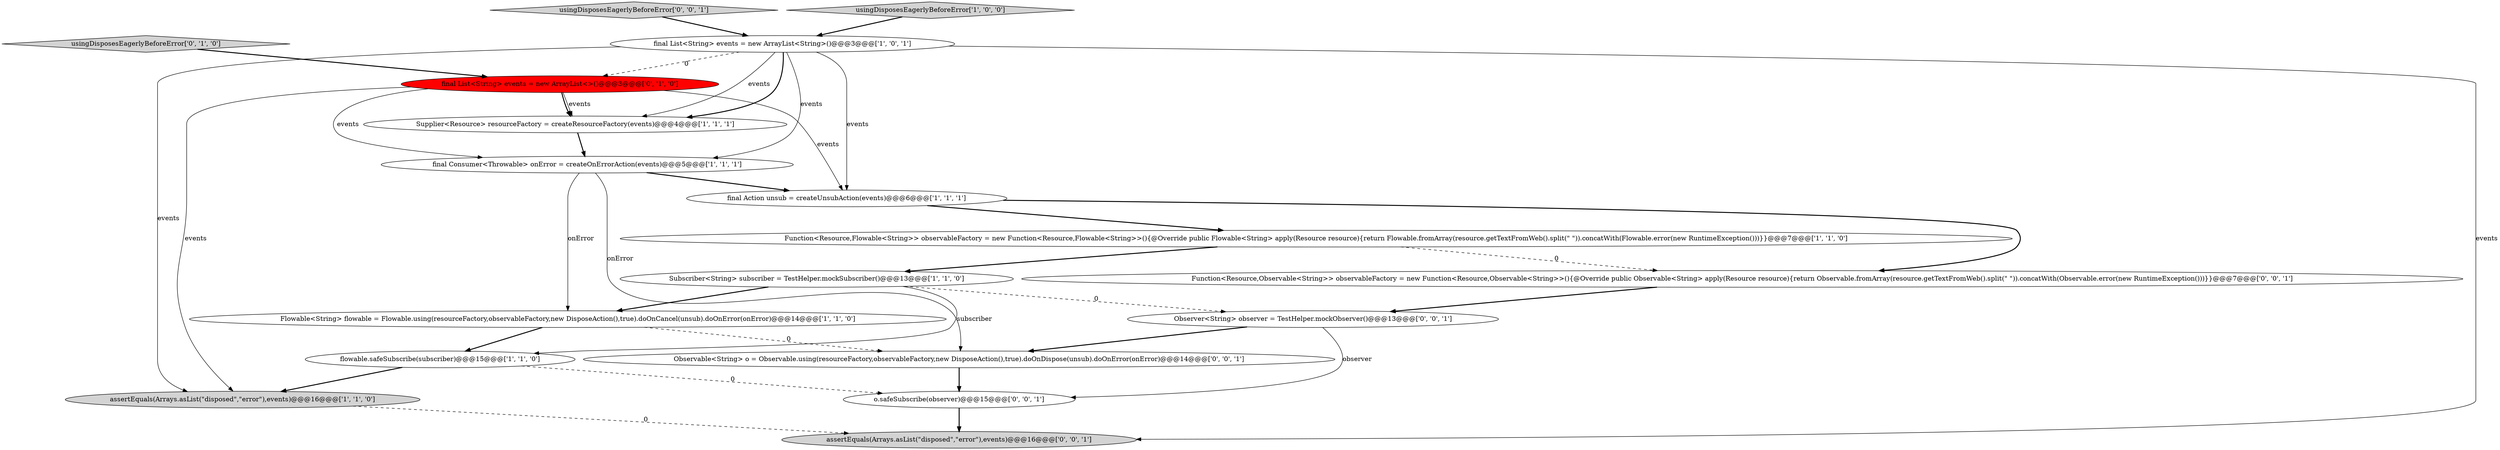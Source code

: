 digraph {
1 [style = filled, label = "Supplier<Resource> resourceFactory = createResourceFactory(events)@@@4@@@['1', '1', '1']", fillcolor = white, shape = ellipse image = "AAA0AAABBB1BBB"];
3 [style = filled, label = "Subscriber<String> subscriber = TestHelper.mockSubscriber()@@@13@@@['1', '1', '0']", fillcolor = white, shape = ellipse image = "AAA0AAABBB1BBB"];
4 [style = filled, label = "assertEquals(Arrays.asList(\"disposed\",\"error\"),events)@@@16@@@['1', '1', '0']", fillcolor = lightgray, shape = ellipse image = "AAA0AAABBB1BBB"];
7 [style = filled, label = "Function<Resource,Flowable<String>> observableFactory = new Function<Resource,Flowable<String>>(){@Override public Flowable<String> apply(Resource resource){return Flowable.fromArray(resource.getTextFromWeb().split(\" \")).concatWith(Flowable.error(new RuntimeException()))}}@@@7@@@['1', '1', '0']", fillcolor = white, shape = ellipse image = "AAA0AAABBB1BBB"];
2 [style = filled, label = "final Action unsub = createUnsubAction(events)@@@6@@@['1', '1', '1']", fillcolor = white, shape = ellipse image = "AAA0AAABBB1BBB"];
8 [style = filled, label = "Flowable<String> flowable = Flowable.using(resourceFactory,observableFactory,new DisposeAction(),true).doOnCancel(unsub).doOnError(onError)@@@14@@@['1', '1', '0']", fillcolor = white, shape = ellipse image = "AAA0AAABBB1BBB"];
9 [style = filled, label = "flowable.safeSubscribe(subscriber)@@@15@@@['1', '1', '0']", fillcolor = white, shape = ellipse image = "AAA0AAABBB1BBB"];
0 [style = filled, label = "final List<String> events = new ArrayList<String>()@@@3@@@['1', '0', '1']", fillcolor = white, shape = ellipse image = "AAA0AAABBB1BBB"];
12 [style = filled, label = "Function<Resource,Observable<String>> observableFactory = new Function<Resource,Observable<String>>(){@Override public Observable<String> apply(Resource resource){return Observable.fromArray(resource.getTextFromWeb().split(\" \")).concatWith(Observable.error(new RuntimeException()))}}@@@7@@@['0', '0', '1']", fillcolor = white, shape = ellipse image = "AAA0AAABBB3BBB"];
13 [style = filled, label = "Observer<String> observer = TestHelper.mockObserver()@@@13@@@['0', '0', '1']", fillcolor = white, shape = ellipse image = "AAA0AAABBB3BBB"];
11 [style = filled, label = "usingDisposesEagerlyBeforeError['0', '1', '0']", fillcolor = lightgray, shape = diamond image = "AAA0AAABBB2BBB"];
15 [style = filled, label = "Observable<String> o = Observable.using(resourceFactory,observableFactory,new DisposeAction(),true).doOnDispose(unsub).doOnError(onError)@@@14@@@['0', '0', '1']", fillcolor = white, shape = ellipse image = "AAA0AAABBB3BBB"];
16 [style = filled, label = "o.safeSubscribe(observer)@@@15@@@['0', '0', '1']", fillcolor = white, shape = ellipse image = "AAA0AAABBB3BBB"];
14 [style = filled, label = "usingDisposesEagerlyBeforeError['0', '0', '1']", fillcolor = lightgray, shape = diamond image = "AAA0AAABBB3BBB"];
6 [style = filled, label = "final Consumer<Throwable> onError = createOnErrorAction(events)@@@5@@@['1', '1', '1']", fillcolor = white, shape = ellipse image = "AAA0AAABBB1BBB"];
5 [style = filled, label = "usingDisposesEagerlyBeforeError['1', '0', '0']", fillcolor = lightgray, shape = diamond image = "AAA0AAABBB1BBB"];
10 [style = filled, label = "final List<String> events = new ArrayList<>()@@@3@@@['0', '1', '0']", fillcolor = red, shape = ellipse image = "AAA1AAABBB2BBB"];
17 [style = filled, label = "assertEquals(Arrays.asList(\"disposed\",\"error\"),events)@@@16@@@['0', '0', '1']", fillcolor = lightgray, shape = ellipse image = "AAA0AAABBB3BBB"];
0->6 [style = solid, label="events"];
9->16 [style = dashed, label="0"];
4->17 [style = dashed, label="0"];
9->4 [style = bold, label=""];
8->15 [style = dashed, label="0"];
10->4 [style = solid, label="events"];
0->1 [style = solid, label="events"];
16->17 [style = bold, label=""];
15->16 [style = bold, label=""];
3->13 [style = dashed, label="0"];
6->15 [style = solid, label="onError"];
7->3 [style = bold, label=""];
2->12 [style = bold, label=""];
0->10 [style = dashed, label="0"];
6->2 [style = bold, label=""];
0->2 [style = solid, label="events"];
12->13 [style = bold, label=""];
6->8 [style = solid, label="onError"];
10->2 [style = solid, label="events"];
13->16 [style = solid, label="observer"];
1->6 [style = bold, label=""];
3->9 [style = solid, label="subscriber"];
14->0 [style = bold, label=""];
5->0 [style = bold, label=""];
11->10 [style = bold, label=""];
0->1 [style = bold, label=""];
3->8 [style = bold, label=""];
8->9 [style = bold, label=""];
7->12 [style = dashed, label="0"];
10->6 [style = solid, label="events"];
13->15 [style = bold, label=""];
2->7 [style = bold, label=""];
10->1 [style = bold, label=""];
0->4 [style = solid, label="events"];
0->17 [style = solid, label="events"];
10->1 [style = solid, label="events"];
}
